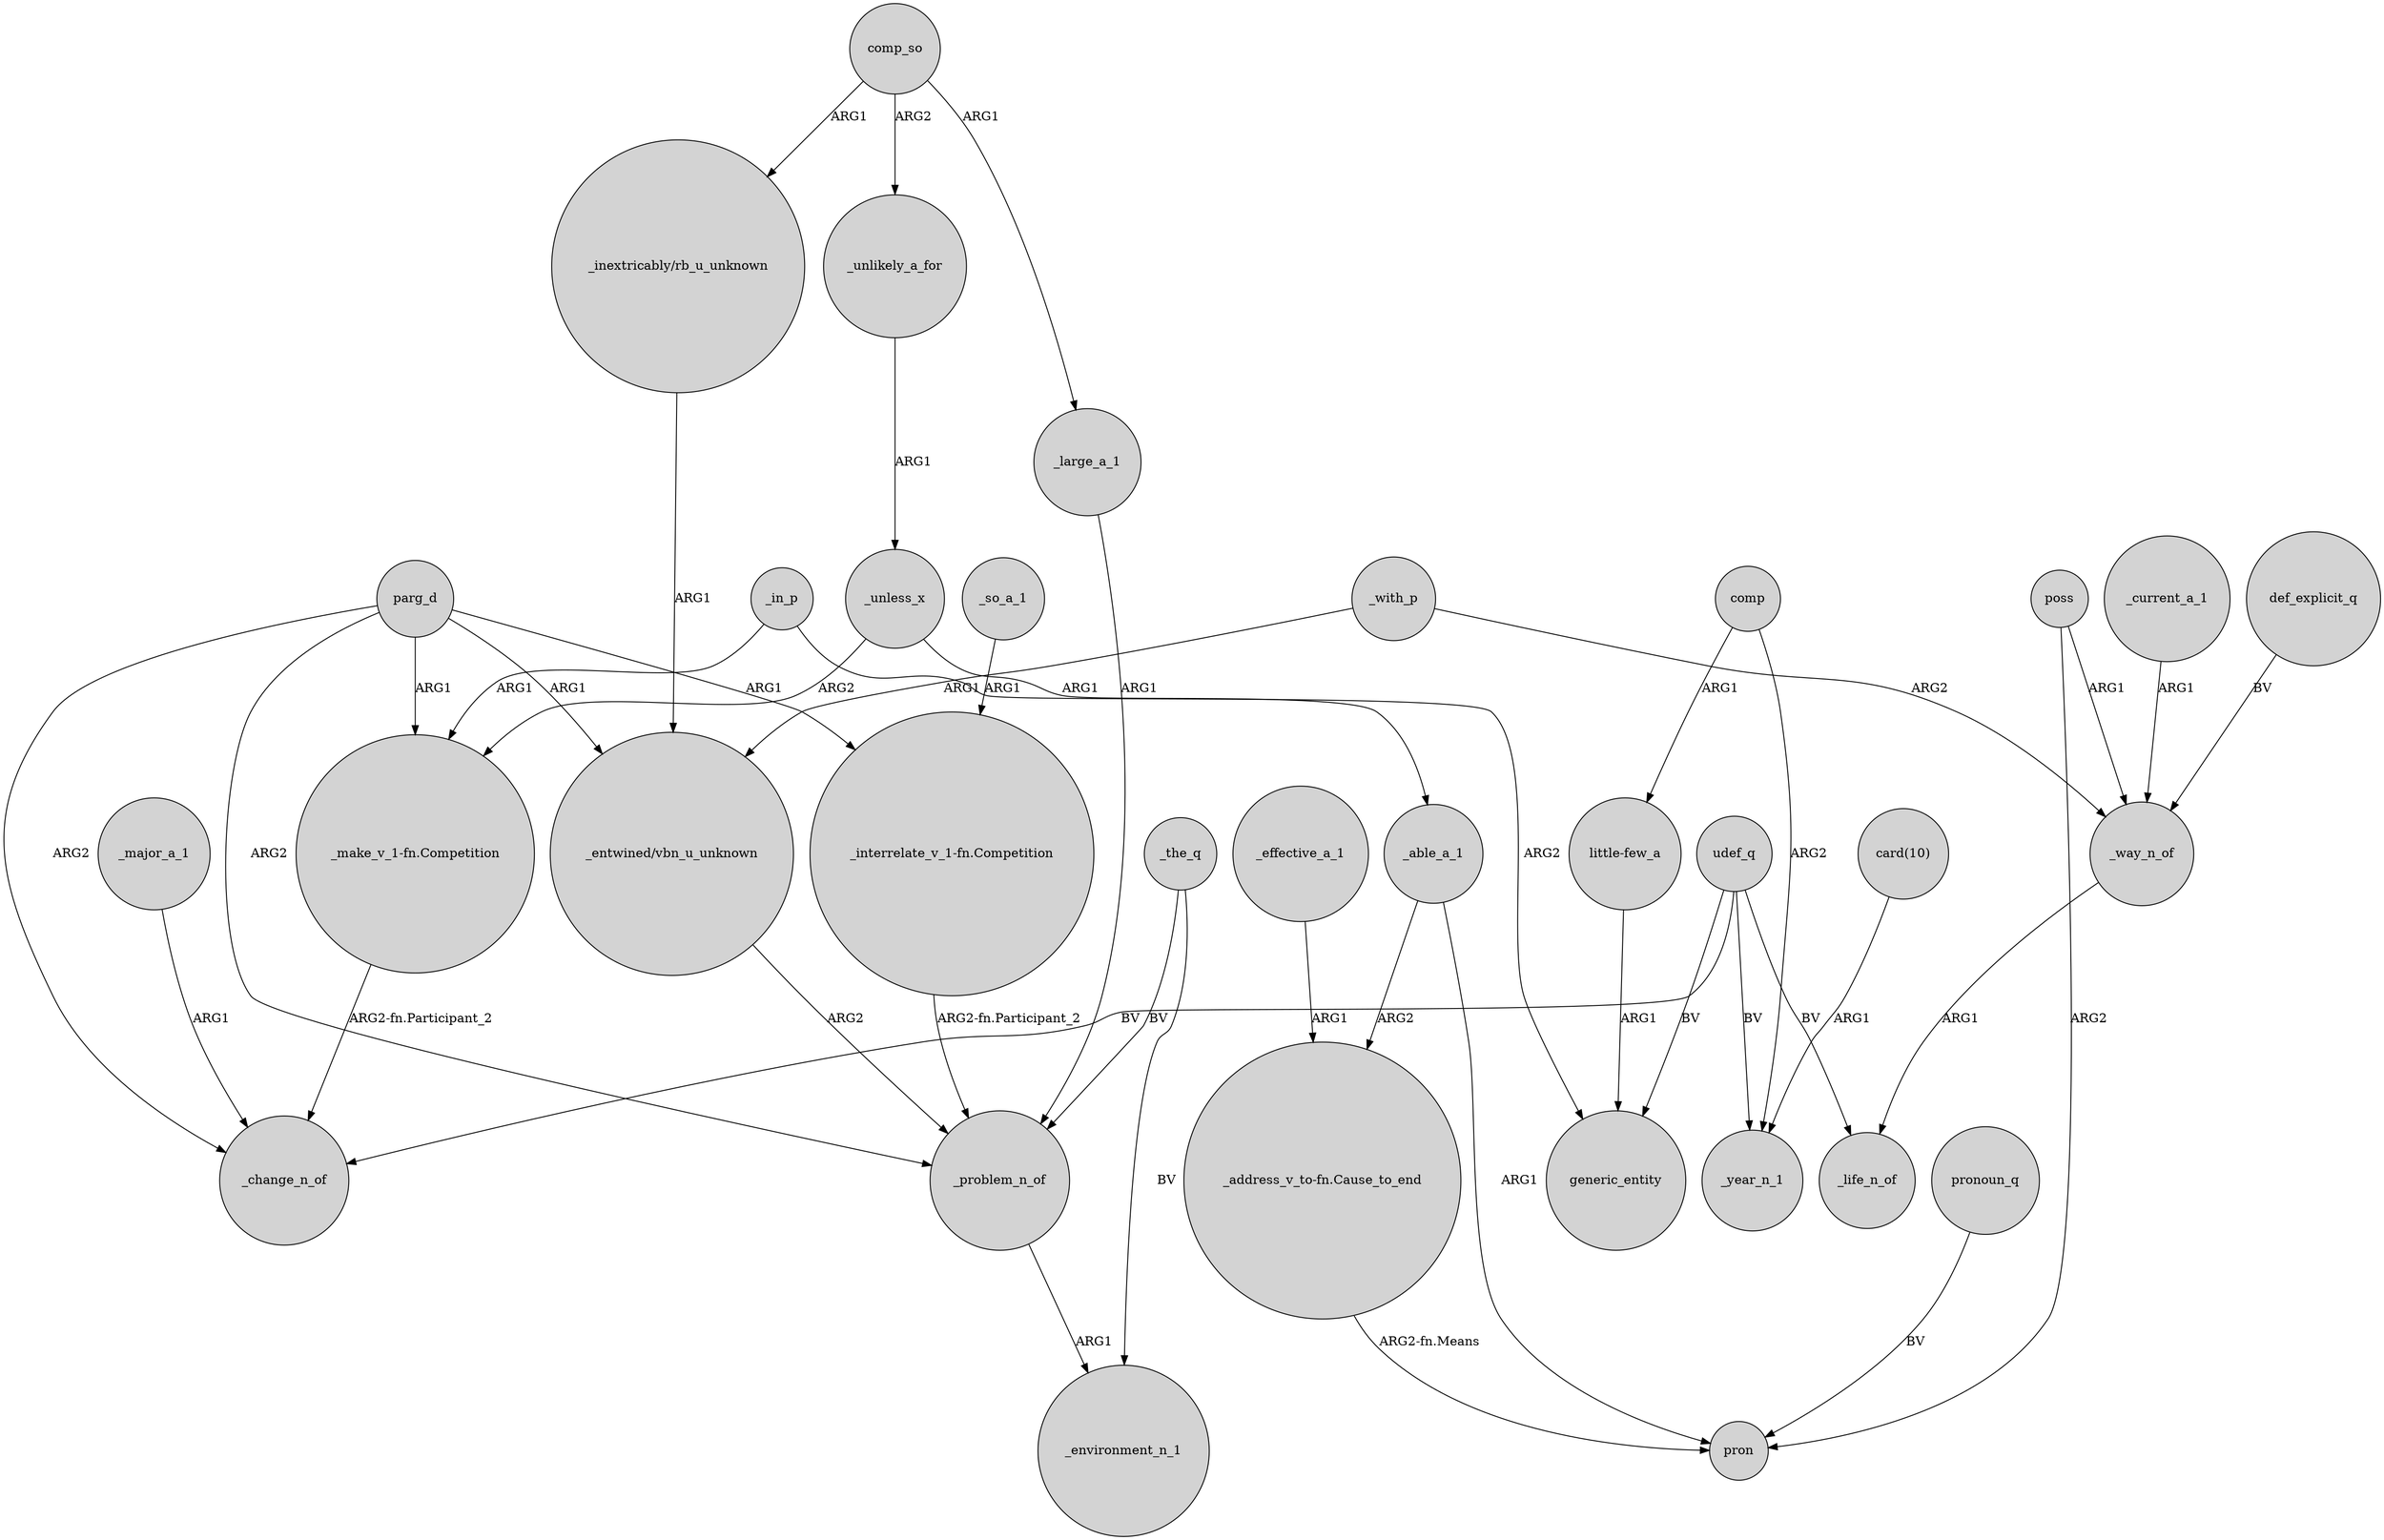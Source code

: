 digraph {
	node [shape=circle style=filled]
	udef_q -> _change_n_of [label=BV]
	parg_d -> "_entwined/vbn_u_unknown" [label=ARG1]
	poss -> _way_n_of [label=ARG1]
	_able_a_1 -> pron [label=ARG1]
	parg_d -> "_make_v_1-fn.Competition" [label=ARG1]
	_effective_a_1 -> "_address_v_to-fn.Cause_to_end" [label=ARG1]
	_unless_x -> _able_a_1 [label=ARG1]
	_with_p -> _way_n_of [label=ARG2]
	comp_so -> "_inextricably/rb_u_unknown" [label=ARG1]
	parg_d -> _change_n_of [label=ARG2]
	_unlikely_a_for -> _unless_x [label=ARG1]
	udef_q -> _life_n_of [label=BV]
	"little-few_a" -> generic_entity [label=ARG1]
	udef_q -> generic_entity [label=BV]
	parg_d -> "_interrelate_v_1-fn.Competition" [label=ARG1]
	"_interrelate_v_1-fn.Competition" -> _problem_n_of [label="ARG2-fn.Participant_2"]
	_the_q -> _problem_n_of [label=BV]
	pronoun_q -> pron [label=BV]
	_major_a_1 -> _change_n_of [label=ARG1]
	_with_p -> "_entwined/vbn_u_unknown" [label=ARG1]
	_in_p -> generic_entity [label=ARG2]
	poss -> pron [label=ARG2]
	_current_a_1 -> _way_n_of [label=ARG1]
	_able_a_1 -> "_address_v_to-fn.Cause_to_end" [label=ARG2]
	_unless_x -> "_make_v_1-fn.Competition" [label=ARG2]
	_so_a_1 -> "_interrelate_v_1-fn.Competition" [label=ARG1]
	def_explicit_q -> _way_n_of [label=BV]
	_way_n_of -> _life_n_of [label=ARG1]
	parg_d -> _problem_n_of [label=ARG2]
	comp -> "little-few_a" [label=ARG1]
	"card(10)" -> _year_n_1 [label=ARG1]
	"_entwined/vbn_u_unknown" -> _problem_n_of [label=ARG2]
	udef_q -> _year_n_1 [label=BV]
	"_inextricably/rb_u_unknown" -> "_entwined/vbn_u_unknown" [label=ARG1]
	_large_a_1 -> _problem_n_of [label=ARG1]
	"_address_v_to-fn.Cause_to_end" -> pron [label="ARG2-fn.Means"]
	comp -> _year_n_1 [label=ARG2]
	comp_so -> _large_a_1 [label=ARG1]
	_problem_n_of -> _environment_n_1 [label=ARG1]
	_in_p -> "_make_v_1-fn.Competition" [label=ARG1]
	"_make_v_1-fn.Competition" -> _change_n_of [label="ARG2-fn.Participant_2"]
	_the_q -> _environment_n_1 [label=BV]
	comp_so -> _unlikely_a_for [label=ARG2]
}
